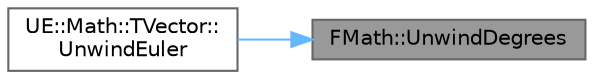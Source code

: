 digraph "FMath::UnwindDegrees"
{
 // INTERACTIVE_SVG=YES
 // LATEX_PDF_SIZE
  bgcolor="transparent";
  edge [fontname=Helvetica,fontsize=10,labelfontname=Helvetica,labelfontsize=10];
  node [fontname=Helvetica,fontsize=10,shape=box,height=0.2,width=0.4];
  rankdir="RL";
  Node1 [id="Node000001",label="FMath::UnwindDegrees",height=0.2,width=0.4,color="gray40", fillcolor="grey60", style="filled", fontcolor="black",tooltip="Utility to ensure angle is between +/- 180 degrees by unwinding."];
  Node1 -> Node2 [id="edge1_Node000001_Node000002",dir="back",color="steelblue1",style="solid",tooltip=" "];
  Node2 [id="Node000002",label="UE::Math::TVector::\lUnwindEuler",height=0.2,width=0.4,color="grey40", fillcolor="white", style="filled",URL="$de/d77/structUE_1_1Math_1_1TVector.html#a63b79db21ce27c8e268e6d4fa706bc62",tooltip="When this vector contains Euler angles (degrees), ensure that angles are between +/-180."];
}
